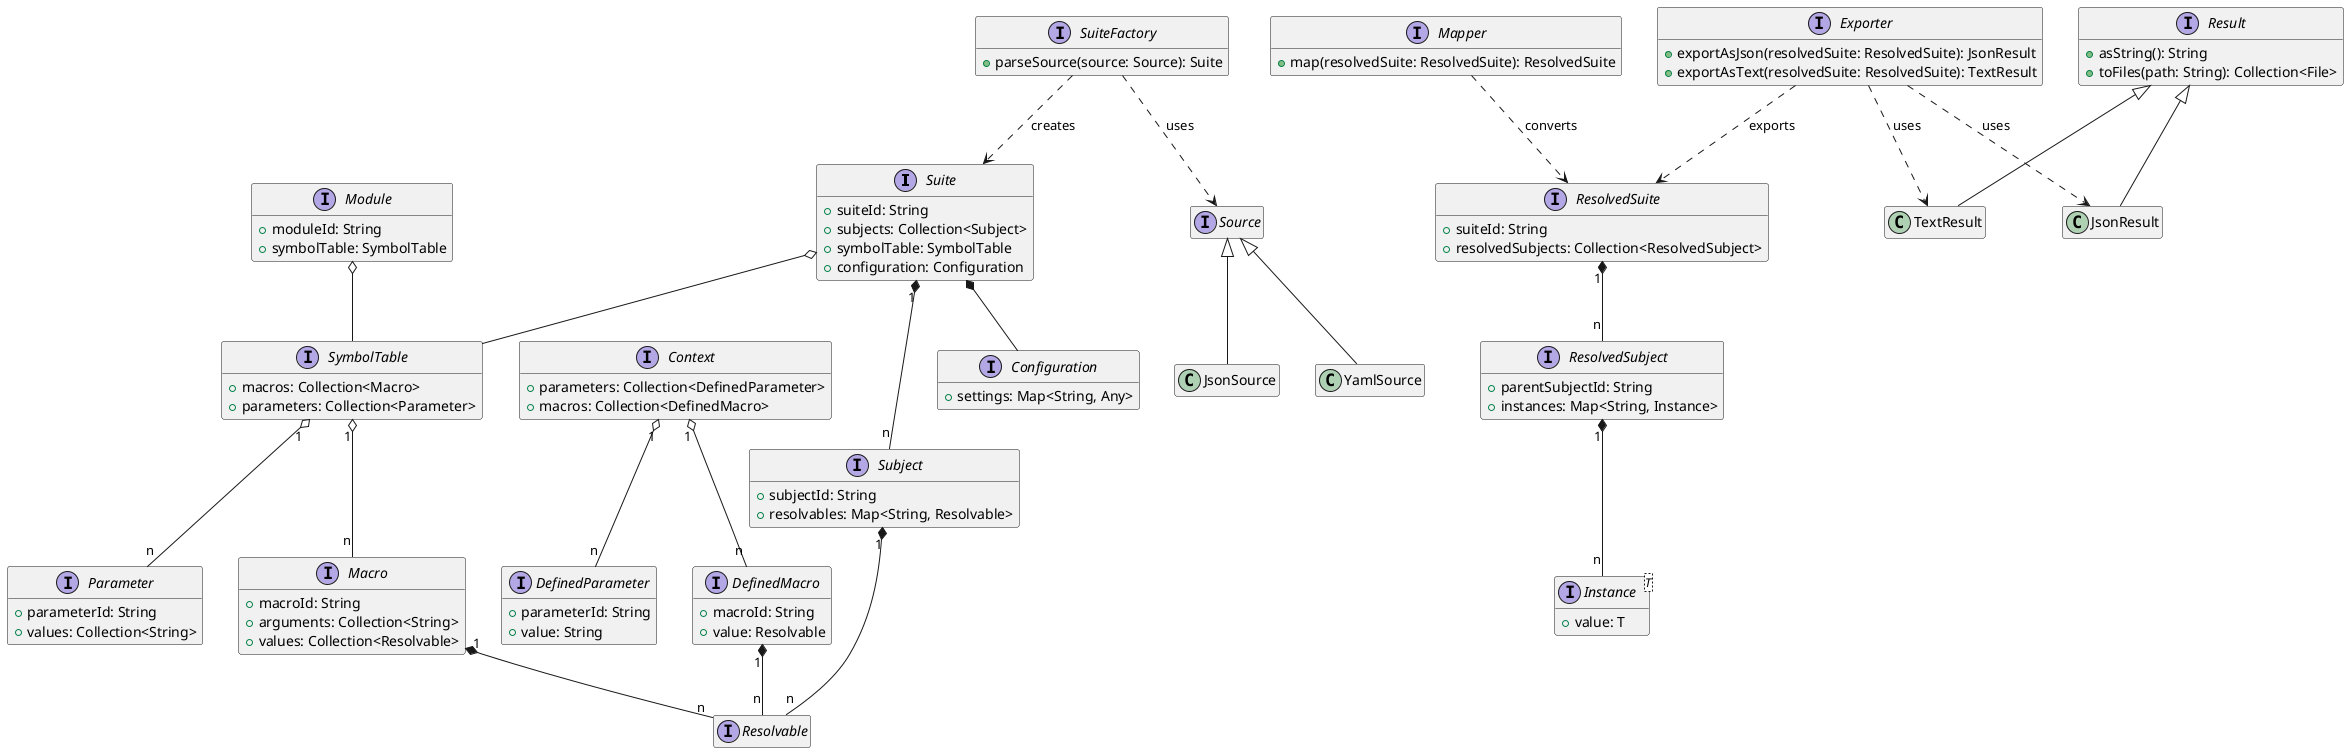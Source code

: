 @startuml
hide empty members
interface Suite {
    + suiteId: String
    + subjects: Collection<Subject>
    + symbolTable: SymbolTable
    + configuration: Configuration
}
interface Subject {
    + subjectId: String
    + resolvables: Map<String, Resolvable>
}
interface Parameter {
    + parameterId: String
    + values: Collection<String>
}
interface Macro {
    + macroId: String
    + arguments: Collection<String>
    + values: Collection<Resolvable>
}
interface Configuration {
    + settings: Map<String, Any>
}
interface SuiteFactory {
    + parseSource(source: Source): Suite
}

Suite "1" *-- "n" Subject
Suite *-- Configuration
Suite o-- SymbolTable

SuiteFactory ..> Source : uses
SuiteFactory ..> Suite : creates

interface Context {
    + parameters: Collection<DefinedParameter>
    + macros: Collection<DefinedMacro>
}

Context "1" o-- "n" DefinedParameter
Context "1" o-- "n" DefinedMacro

interface DefinedParameter {
    + parameterId: String
    + value: String
}

interface DefinedMacro {
    + macroId: String
    + value: Resolvable
}

interface SymbolTable {
    + macros: Collection<Macro>
    + parameters: Collection<Parameter>
}

interface Module {
    + moduleId: String
    + symbolTable: SymbolTable
}

Module o-- SymbolTable

SymbolTable "1" o-- "n" Parameter
SymbolTable "1" o-- "n" Macro

interface ResolvedSuite {
    + suiteId: String
    + resolvedSubjects: Collection<ResolvedSubject>
}

ResolvedSuite "1" *-- "n" ResolvedSubject

interface ResolvedSubject {
    + parentSubjectId: String
    + instances: Map<String, Instance>
}

ResolvedSubject "1" *-- "n" Instance
Subject "1" *-- "n" Resolvable
Macro "1" *-- "n" Resolvable
DefinedMacro "1" *-- "n" Resolvable

interface Resolvable
interface Instance<T> {
    + value: T
}

interface Exporter {
    + exportAsJson(resolvedSuite: ResolvedSuite): JsonResult
    + exportAsText(resolvedSuite: ResolvedSuite): TextResult
}

Exporter ..> JsonResult : "uses"
Exporter ..> TextResult : "uses"
Exporter ..> ResolvedSuite : "exports"
Mapper ..> ResolvedSuite : "converts"

interface Result {
    + asString(): String
    + toFiles(path: String): Collection<File>
}
class JsonResult
class TextResult

Result <|-- JsonResult
Result <|-- TextResult

interface Source
Source <|-- JsonSource
Source <|-- YamlSource

interface Mapper {
    + map(resolvedSuite: ResolvedSuite): ResolvedSuite
}

@enduml